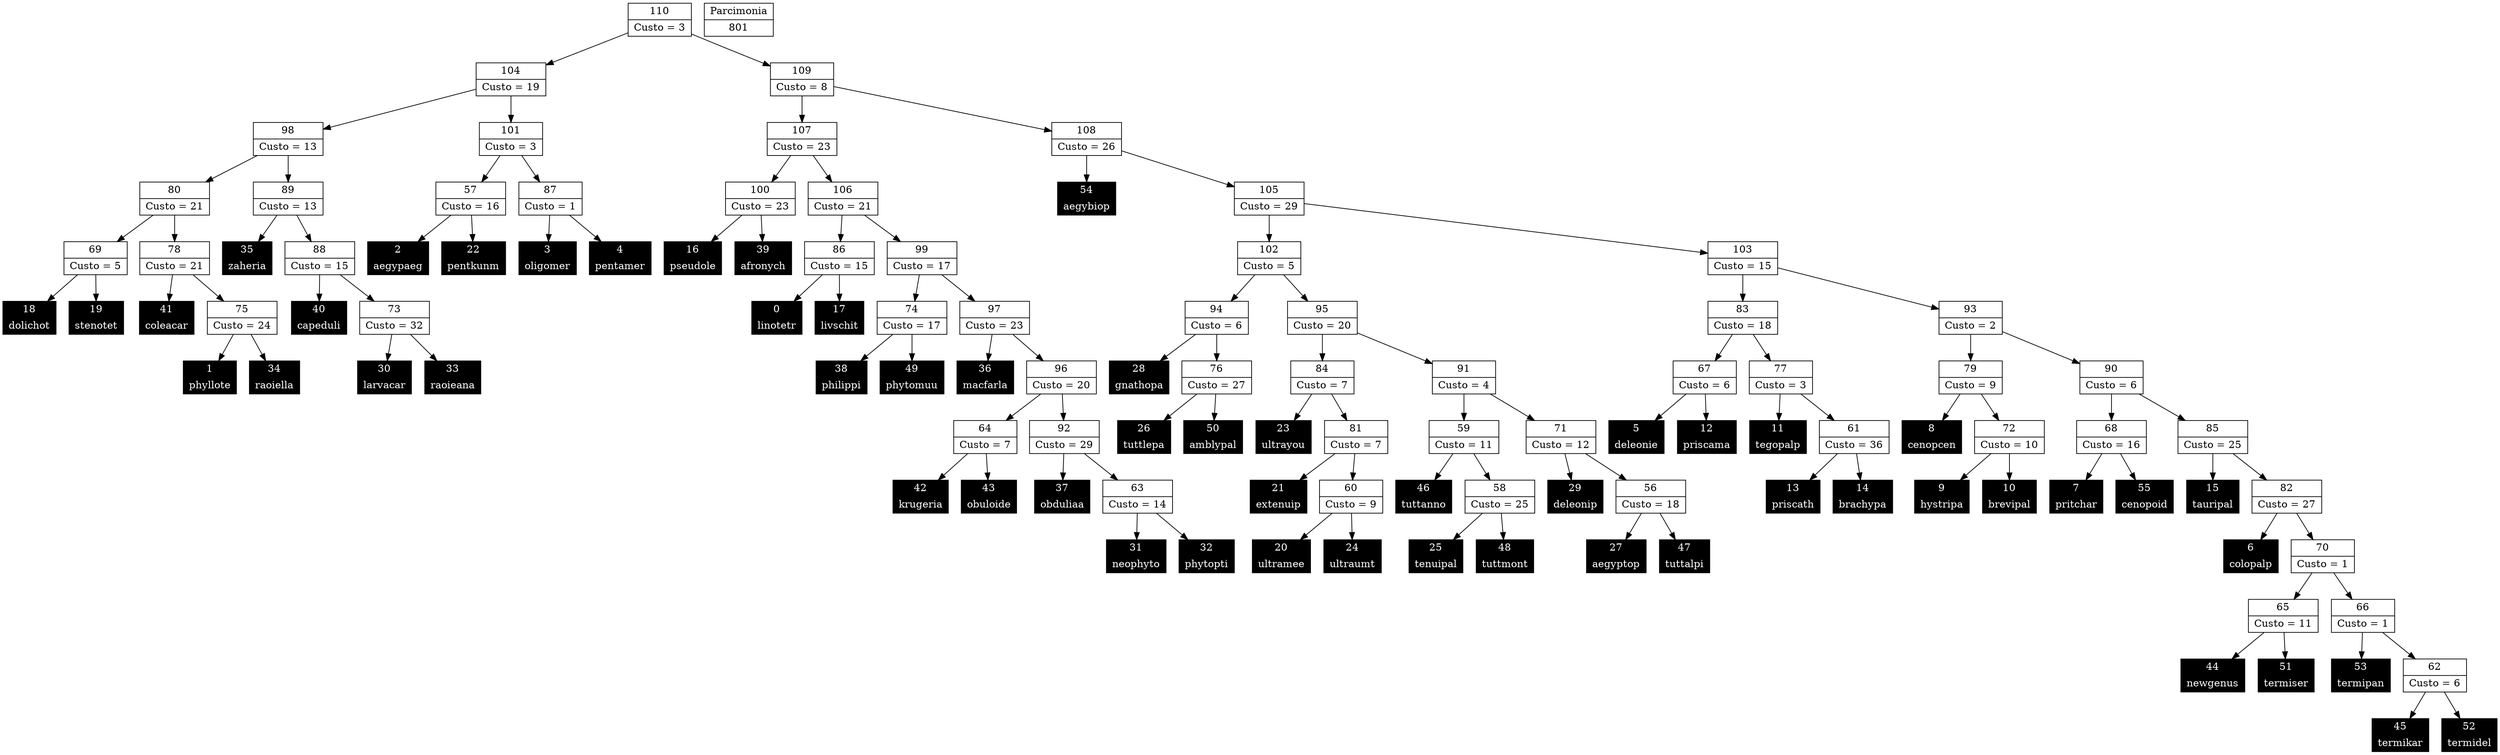 Digraph G {
0 [shape="record", label="{0 | linotetr}",style=filled, color=black, fontcolor=white,fontsize=14, height=0.5]
1 [shape="record", label="{1 | phyllote}",style=filled, color=black, fontcolor=white,fontsize=14, height=0.5]
2 [shape="record", label="{2 | aegypaeg}",style=filled, color=black, fontcolor=white,fontsize=14, height=0.5]
3 [shape="record", label="{3 | oligomer}",style=filled, color=black, fontcolor=white,fontsize=14, height=0.5]
4 [shape="record", label="{4 | pentamer}",style=filled, color=black, fontcolor=white,fontsize=14, height=0.5]
5 [shape="record", label="{5 | deleonie}",style=filled, color=black, fontcolor=white,fontsize=14, height=0.5]
6 [shape="record", label="{6 | colopalp}",style=filled, color=black, fontcolor=white,fontsize=14, height=0.5]
7 [shape="record", label="{7 | pritchar}",style=filled, color=black, fontcolor=white,fontsize=14, height=0.5]
8 [shape="record", label="{8 | cenopcen}",style=filled, color=black, fontcolor=white,fontsize=14, height=0.5]
9 [shape="record", label="{9 | hystripa}",style=filled, color=black, fontcolor=white,fontsize=14, height=0.5]
10 [shape="record", label="{10 | brevipal}",style=filled, color=black, fontcolor=white,fontsize=14, height=0.5]
11 [shape="record", label="{11 | tegopalp}",style=filled, color=black, fontcolor=white,fontsize=14, height=0.5]
12 [shape="record", label="{12 | priscama}",style=filled, color=black, fontcolor=white,fontsize=14, height=0.5]
13 [shape="record", label="{13 | priscath}",style=filled, color=black, fontcolor=white,fontsize=14, height=0.5]
14 [shape="record", label="{14 | brachypa}",style=filled, color=black, fontcolor=white,fontsize=14, height=0.5]
15 [shape="record", label="{15 | tauripal}",style=filled, color=black, fontcolor=white,fontsize=14, height=0.5]
16 [shape="record", label="{16 | pseudole}",style=filled, color=black, fontcolor=white,fontsize=14, height=0.5]
17 [shape="record", label="{17 | livschit}",style=filled, color=black, fontcolor=white,fontsize=14, height=0.5]
18 [shape="record", label="{18 | dolichot}",style=filled, color=black, fontcolor=white,fontsize=14, height=0.5]
19 [shape="record", label="{19 | stenotet}",style=filled, color=black, fontcolor=white,fontsize=14, height=0.5]
20 [shape="record", label="{20 | ultramee}",style=filled, color=black, fontcolor=white,fontsize=14, height=0.5]
21 [shape="record", label="{21 | extenuip}",style=filled, color=black, fontcolor=white,fontsize=14, height=0.5]
22 [shape="record", label="{22 | pentkunm}",style=filled, color=black, fontcolor=white,fontsize=14, height=0.5]
23 [shape="record", label="{23 | ultrayou}",style=filled, color=black, fontcolor=white,fontsize=14, height=0.5]
24 [shape="record", label="{24 | ultraumt}",style=filled, color=black, fontcolor=white,fontsize=14, height=0.5]
25 [shape="record", label="{25 | tenuipal}",style=filled, color=black, fontcolor=white,fontsize=14, height=0.5]
26 [shape="record", label="{26 | tuttlepa}",style=filled, color=black, fontcolor=white,fontsize=14, height=0.5]
27 [shape="record", label="{27 | aegyptop}",style=filled, color=black, fontcolor=white,fontsize=14, height=0.5]
28 [shape="record", label="{28 | gnathopa}",style=filled, color=black, fontcolor=white,fontsize=14, height=0.5]
29 [shape="record", label="{29 | deleonip}",style=filled, color=black, fontcolor=white,fontsize=14, height=0.5]
30 [shape="record", label="{30 | larvacar}",style=filled, color=black, fontcolor=white,fontsize=14, height=0.5]
31 [shape="record", label="{31 | neophyto}",style=filled, color=black, fontcolor=white,fontsize=14, height=0.5]
32 [shape="record", label="{32 | phytopti}",style=filled, color=black, fontcolor=white,fontsize=14, height=0.5]
33 [shape="record", label="{33 | raoieana}",style=filled, color=black, fontcolor=white,fontsize=14, height=0.5]
34 [shape="record", label="{34 | raoiella}",style=filled, color=black, fontcolor=white,fontsize=14, height=0.5]
35 [shape="record", label="{35 | zaheria}",style=filled, color=black, fontcolor=white,fontsize=14, height=0.5]
36 [shape="record", label="{36 | macfarla}",style=filled, color=black, fontcolor=white,fontsize=14, height=0.5]
37 [shape="record", label="{37 | obduliaa}",style=filled, color=black, fontcolor=white,fontsize=14, height=0.5]
38 [shape="record", label="{38 | philippi}",style=filled, color=black, fontcolor=white,fontsize=14, height=0.5]
39 [shape="record", label="{39 | afronych}",style=filled, color=black, fontcolor=white,fontsize=14, height=0.5]
40 [shape="record", label="{40 | capeduli}",style=filled, color=black, fontcolor=white,fontsize=14, height=0.5]
41 [shape="record", label="{41 | coleacar}",style=filled, color=black, fontcolor=white,fontsize=14, height=0.5]
42 [shape="record", label="{42 | krugeria}",style=filled, color=black, fontcolor=white,fontsize=14, height=0.5]
43 [shape="record", label="{43 | obuloide}",style=filled, color=black, fontcolor=white,fontsize=14, height=0.5]
44 [shape="record", label="{44 | newgenus}",style=filled, color=black, fontcolor=white,fontsize=14, height=0.5]
45 [shape="record", label="{45 | termikar}",style=filled, color=black, fontcolor=white,fontsize=14, height=0.5]
46 [shape="record", label="{46 | tuttanno}",style=filled, color=black, fontcolor=white,fontsize=14, height=0.5]
47 [shape="record", label="{47 | tuttalpi}",style=filled, color=black, fontcolor=white,fontsize=14, height=0.5]
48 [shape="record", label="{48 | tuttmont}",style=filled, color=black, fontcolor=white,fontsize=14, height=0.5]
49 [shape="record", label="{49 | phytomuu}",style=filled, color=black, fontcolor=white,fontsize=14, height=0.5]
50 [shape="record", label="{50 | amblypal}",style=filled, color=black, fontcolor=white,fontsize=14, height=0.5]
51 [shape="record", label="{51 | termiser}",style=filled, color=black, fontcolor=white,fontsize=14, height=0.5]
52 [shape="record", label="{52 | termidel}",style=filled, color=black, fontcolor=white,fontsize=14, height=0.5]
53 [shape="record", label="{53 | termipan}",style=filled, color=black, fontcolor=white,fontsize=14, height=0.5]
54 [shape="record", label="{54 | aegybiop}",style=filled, color=black, fontcolor=white,fontsize=14, height=0.5]
55 [shape="record", label="{55 | cenopoid}",style=filled, color=black, fontcolor=white,fontsize=14, height=0.5]
56 [shape="record", label="{56|Custo = 18}"]
57 [shape="record", label="{57|Custo = 16}"]
58 [shape="record", label="{58|Custo = 25}"]
59 [shape="record", label="{59|Custo = 11}"]
60 [shape="record", label="{60|Custo = 9}"]
61 [shape="record", label="{61|Custo = 36}"]
62 [shape="record", label="{62|Custo = 6}"]
63 [shape="record", label="{63|Custo = 14}"]
64 [shape="record", label="{64|Custo = 7}"]
65 [shape="record", label="{65|Custo = 11}"]
66 [shape="record", label="{66|Custo = 1}"]
67 [shape="record", label="{67|Custo = 6}"]
68 [shape="record", label="{68|Custo = 16}"]
69 [shape="record", label="{69|Custo = 5}"]
70 [shape="record", label="{70|Custo = 1}"]
71 [shape="record", label="{71|Custo = 12}"]
72 [shape="record", label="{72|Custo = 10}"]
73 [shape="record", label="{73|Custo = 32}"]
74 [shape="record", label="{74|Custo = 17}"]
75 [shape="record", label="{75|Custo = 24}"]
76 [shape="record", label="{76|Custo = 27}"]
77 [shape="record", label="{77|Custo = 3}"]
78 [shape="record", label="{78|Custo = 21}"]
79 [shape="record", label="{79|Custo = 9}"]
80 [shape="record", label="{80|Custo = 21}"]
81 [shape="record", label="{81|Custo = 7}"]
82 [shape="record", label="{82|Custo = 27}"]
83 [shape="record", label="{83|Custo = 18}"]
84 [shape="record", label="{84|Custo = 7}"]
85 [shape="record", label="{85|Custo = 25}"]
86 [shape="record", label="{86|Custo = 15}"]
87 [shape="record", label="{87|Custo = 1}"]
88 [shape="record", label="{88|Custo = 15}"]
89 [shape="record", label="{89|Custo = 13}"]
90 [shape="record", label="{90|Custo = 6}"]
91 [shape="record", label="{91|Custo = 4}"]
92 [shape="record", label="{92|Custo = 29}"]
93 [shape="record", label="{93|Custo = 2}"]
94 [shape="record", label="{94|Custo = 6}"]
95 [shape="record", label="{95|Custo = 20}"]
96 [shape="record", label="{96|Custo = 20}"]
97 [shape="record", label="{97|Custo = 23}"]
98 [shape="record", label="{98|Custo = 13}"]
99 [shape="record", label="{99|Custo = 17}"]
100 [shape="record", label="{100|Custo = 23}"]
101 [shape="record", label="{101|Custo = 3}"]
102 [shape="record", label="{102|Custo = 5}"]
103 [shape="record", label="{103|Custo = 15}"]
104 [shape="record", label="{104|Custo = 19}"]
105 [shape="record", label="{105|Custo = 29}"]
106 [shape="record", label="{106|Custo = 21}"]
107 [shape="record", label="{107|Custo = 23}"]
108 [shape="record", label="{108|Custo = 26}"]
109 [shape="record", label="{109|Custo = 8}"]
110 [shape="record", label="{110|Custo = 3}"]

56->47
56->27
57->22
57->2
58->48
58->25
59->58
59->46
60->24
60->20
61->14
61->13
62->52
62->45
63->32
63->31
64->43
64->42
65->51
65->44
66->62
66->53
67->12
67->5
68->55
68->7
69->19
69->18
70->66
70->65
71->56
71->29
72->10
72->9
73->33
73->30
74->49
74->38
75->34
75->1
76->50
76->26
77->61
77->11
78->75
78->41
79->72
79->8
80->78
80->69
81->60
81->21
82->70
82->6
83->77
83->67
84->81
84->23
85->82
85->15
86->17
86->0
87->4
87->3
88->73
88->40
89->88
89->35
90->85
90->68
91->71
91->59
92->63
92->37
93->90
93->79
94->76
94->28
95->91
95->84
96->92
96->64
97->96
97->36
98->89
98->80
99->97
99->74
100->39
100->16
101->87
101->57
102->95
102->94
103->93
103->83
104->101
104->98
105->103
105->102
106->99
106->86
107->106
107->100
108->105
108->54
109->108
109->107
110->109
110->104

801 [shape="record", label="{Parcimonia|801}"]
}
